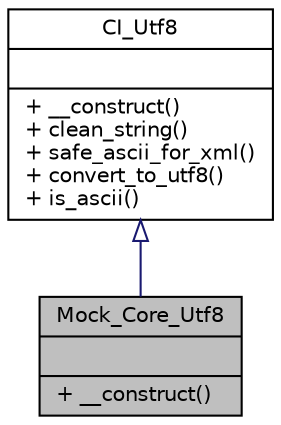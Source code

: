 digraph "Mock_Core_Utf8"
{
 // LATEX_PDF_SIZE
  edge [fontname="Helvetica",fontsize="10",labelfontname="Helvetica",labelfontsize="10"];
  node [fontname="Helvetica",fontsize="10",shape=record];
  Node2 [label="{Mock_Core_Utf8\n||+ __construct()\l}",height=0.2,width=0.4,color="black", fillcolor="grey75", style="filled", fontcolor="black",tooltip=" "];
  Node3 -> Node2 [dir="back",color="midnightblue",fontsize="10",style="solid",arrowtail="onormal",fontname="Helvetica"];
  Node3 [label="{CI_Utf8\n||+ __construct()\l+ clean_string()\l+ safe_ascii_for_xml()\l+ convert_to_utf8()\l+ is_ascii()\l}",height=0.2,width=0.4,color="black", fillcolor="white", style="filled",URL="$class_c_i___utf8.html",tooltip=" "];
}

